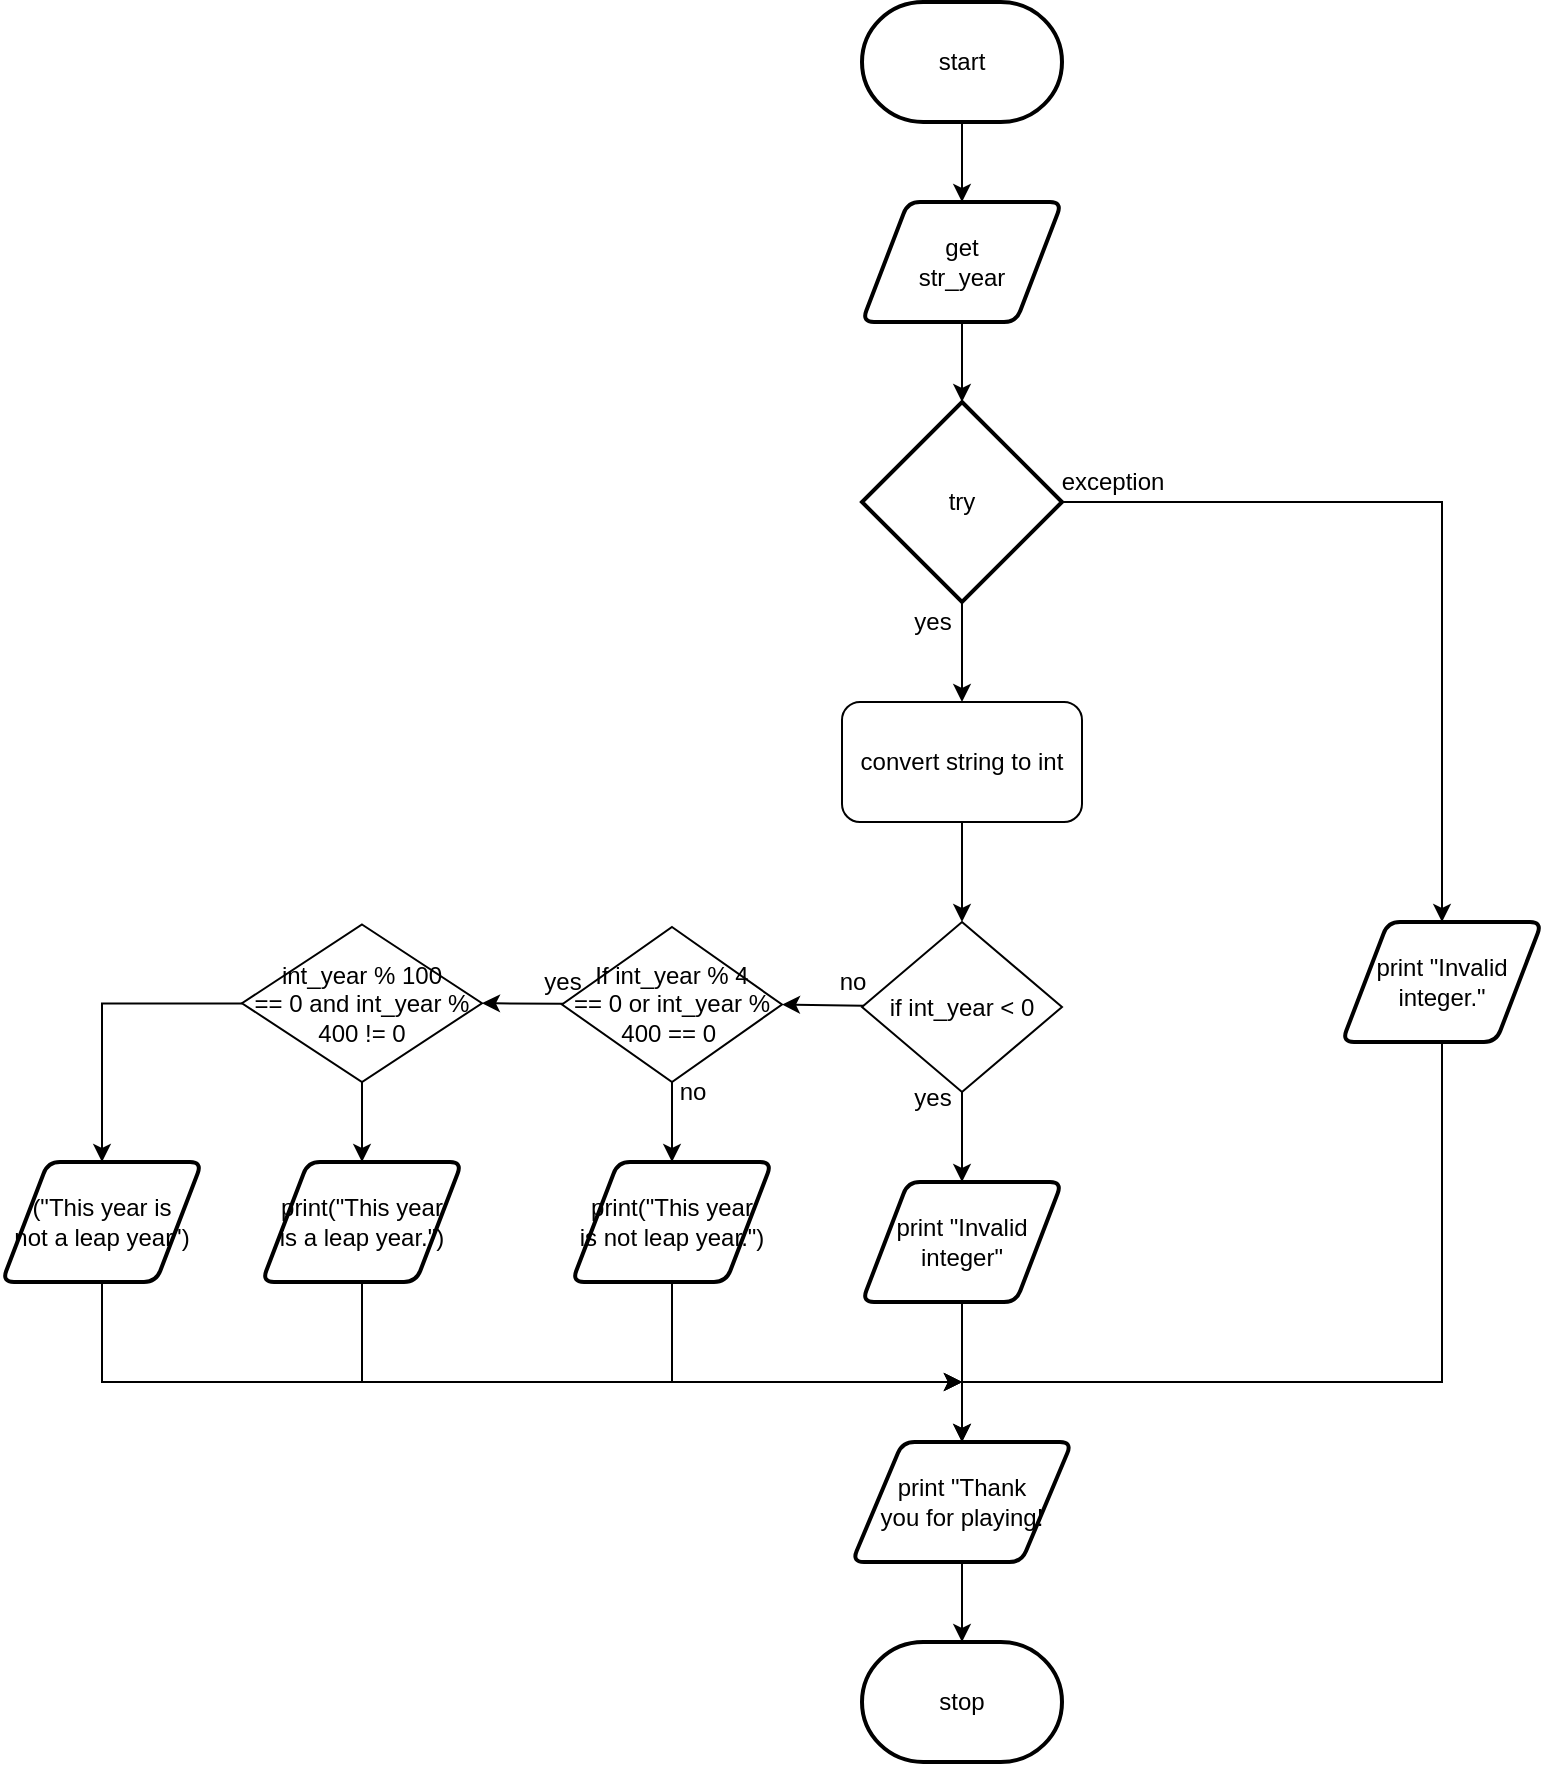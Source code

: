 <mxfile>
    <diagram id="BsBV6leVBUCAfMzn52um" name="Page-1">
        <mxGraphModel dx="1389" dy="429" grid="1" gridSize="10" guides="1" tooltips="1" connect="1" arrows="1" fold="1" page="1" pageScale="1" pageWidth="827" pageHeight="1169" math="0" shadow="0">
            <root>
                <mxCell id="0"/>
                <mxCell id="1" parent="0"/>
                <mxCell id="9" style="edgeStyle=none;html=1;entryX=0.5;entryY=0;entryDx=0;entryDy=0;" parent="1" source="2" edge="1">
                    <mxGeometry relative="1" as="geometry">
                        <mxPoint x="390" y="140" as="targetPoint"/>
                    </mxGeometry>
                </mxCell>
                <mxCell id="2" value="start" style="strokeWidth=2;html=1;shape=mxgraph.flowchart.terminator;whiteSpace=wrap;" parent="1" vertex="1">
                    <mxGeometry x="340" y="40" width="100" height="60" as="geometry"/>
                </mxCell>
                <mxCell id="32" style="edgeStyle=orthogonalEdgeStyle;html=1;entryX=0;entryY=0.5;entryDx=0;entryDy=0;entryPerimeter=0;strokeColor=none;rounded=0;" parent="1" edge="1">
                    <mxGeometry relative="1" as="geometry">
                        <mxPoint x="515" y="480" as="targetPoint"/>
                        <mxPoint x="443.9" y="535" as="sourcePoint"/>
                    </mxGeometry>
                </mxCell>
                <mxCell id="115" style="edgeStyle=none;html=1;entryX=0.5;entryY=0;entryDx=0;entryDy=0;entryPerimeter=0;" parent="1" source="113" target="114" edge="1">
                    <mxGeometry relative="1" as="geometry"/>
                </mxCell>
                <mxCell id="113" value="get &lt;br&gt;str_year" style="shape=parallelogram;html=1;strokeWidth=2;perimeter=parallelogramPerimeter;whiteSpace=wrap;rounded=1;arcSize=12;size=0.23;" parent="1" vertex="1">
                    <mxGeometry x="340" y="140" width="100" height="60" as="geometry"/>
                </mxCell>
                <mxCell id="118" style="edgeStyle=none;html=1;entryX=0.5;entryY=0;entryDx=0;entryDy=0;" parent="1" source="114" target="117" edge="1">
                    <mxGeometry relative="1" as="geometry"/>
                </mxCell>
                <mxCell id="132" style="edgeStyle=orthogonalEdgeStyle;rounded=0;html=1;" parent="1" source="114" target="131" edge="1">
                    <mxGeometry relative="1" as="geometry"/>
                </mxCell>
                <mxCell id="114" value="try" style="strokeWidth=2;html=1;shape=mxgraph.flowchart.decision;whiteSpace=wrap;" parent="1" vertex="1">
                    <mxGeometry x="340" y="240" width="100" height="100" as="geometry"/>
                </mxCell>
                <mxCell id="120" style="edgeStyle=none;html=1;" parent="1" source="117" target="119" edge="1">
                    <mxGeometry relative="1" as="geometry"/>
                </mxCell>
                <mxCell id="117" value="convert string to int" style="rounded=1;whiteSpace=wrap;html=1;" parent="1" vertex="1">
                    <mxGeometry x="330" y="390" width="120" height="60" as="geometry"/>
                </mxCell>
                <mxCell id="122" style="edgeStyle=none;html=1;" parent="1" source="119" target="121" edge="1">
                    <mxGeometry relative="1" as="geometry"/>
                </mxCell>
                <mxCell id="138" style="edgeStyle=none;html=1;entryX=1;entryY=0.5;entryDx=0;entryDy=0;" edge="1" parent="1" source="119" target="137">
                    <mxGeometry relative="1" as="geometry"/>
                </mxCell>
                <mxCell id="119" value="if int_year &amp;lt; 0" style="rhombus;whiteSpace=wrap;html=1;" parent="1" vertex="1">
                    <mxGeometry x="340" y="500" width="100" height="85" as="geometry"/>
                </mxCell>
                <mxCell id="123" style="edgeStyle=none;html=1;" parent="1" source="121" target="124" edge="1">
                    <mxGeometry relative="1" as="geometry">
                        <mxPoint x="390" y="820" as="targetPoint"/>
                    </mxGeometry>
                </mxCell>
                <mxCell id="121" value="print &quot;Invalid integer&quot;" style="shape=parallelogram;html=1;strokeWidth=2;perimeter=parallelogramPerimeter;whiteSpace=wrap;rounded=1;arcSize=12;size=0.23;" parent="1" vertex="1">
                    <mxGeometry x="340" y="630" width="100" height="60" as="geometry"/>
                </mxCell>
                <mxCell id="136" style="edgeStyle=orthogonalEdgeStyle;rounded=0;html=1;" parent="1" source="124" target="135" edge="1">
                    <mxGeometry relative="1" as="geometry"/>
                </mxCell>
                <mxCell id="124" value="print &quot;Thank &lt;br&gt;you for playing!" style="shape=parallelogram;html=1;strokeWidth=2;perimeter=parallelogramPerimeter;whiteSpace=wrap;rounded=1;arcSize=12;size=0.23;" parent="1" vertex="1">
                    <mxGeometry x="335" y="760" width="110" height="60" as="geometry"/>
                </mxCell>
                <mxCell id="128" value="yes" style="text;html=1;align=center;verticalAlign=middle;resizable=0;points=[];autosize=1;strokeColor=none;fillColor=none;" parent="1" vertex="1">
                    <mxGeometry x="360" y="577.5" width="30" height="20" as="geometry"/>
                </mxCell>
                <mxCell id="130" value="yes" style="text;html=1;align=center;verticalAlign=middle;resizable=0;points=[];autosize=1;strokeColor=none;fillColor=none;" parent="1" vertex="1">
                    <mxGeometry x="360" y="340" width="30" height="20" as="geometry"/>
                </mxCell>
                <mxCell id="134" style="edgeStyle=orthogonalEdgeStyle;rounded=0;html=1;" parent="1" source="131" edge="1">
                    <mxGeometry relative="1" as="geometry">
                        <mxPoint x="390" y="760" as="targetPoint"/>
                        <Array as="points">
                            <mxPoint x="630" y="730"/>
                            <mxPoint x="390" y="730"/>
                        </Array>
                    </mxGeometry>
                </mxCell>
                <mxCell id="131" value="print &quot;Invalid integer.&quot;" style="shape=parallelogram;html=1;strokeWidth=2;perimeter=parallelogramPerimeter;whiteSpace=wrap;rounded=1;arcSize=12;size=0.23;" parent="1" vertex="1">
                    <mxGeometry x="580" y="500" width="100" height="60" as="geometry"/>
                </mxCell>
                <mxCell id="133" value="exception" style="text;html=1;align=center;verticalAlign=middle;resizable=0;points=[];autosize=1;strokeColor=none;fillColor=none;" parent="1" vertex="1">
                    <mxGeometry x="430" y="270" width="70" height="20" as="geometry"/>
                </mxCell>
                <mxCell id="135" value="stop" style="strokeWidth=2;html=1;shape=mxgraph.flowchart.terminator;whiteSpace=wrap;" parent="1" vertex="1">
                    <mxGeometry x="340" y="860" width="100" height="60" as="geometry"/>
                </mxCell>
                <mxCell id="141" style="edgeStyle=none;html=1;entryX=1;entryY=0.5;entryDx=0;entryDy=0;" edge="1" parent="1" source="137" target="140">
                    <mxGeometry relative="1" as="geometry"/>
                </mxCell>
                <mxCell id="143" style="edgeStyle=none;html=1;" edge="1" parent="1" source="137">
                    <mxGeometry relative="1" as="geometry">
                        <mxPoint x="245" y="620" as="targetPoint"/>
                    </mxGeometry>
                </mxCell>
                <mxCell id="137" value="If&amp;nbsp;int_year % 4 &lt;br&gt;== 0 or int_year % 400 == 0&amp;nbsp;" style="rhombus;whiteSpace=wrap;html=1;" vertex="1" parent="1">
                    <mxGeometry x="190" y="502.5" width="110" height="77.5" as="geometry"/>
                </mxCell>
                <mxCell id="139" value="no" style="text;html=1;align=center;verticalAlign=middle;resizable=0;points=[];autosize=1;strokeColor=none;fillColor=none;" vertex="1" parent="1">
                    <mxGeometry x="320" y="520" width="30" height="20" as="geometry"/>
                </mxCell>
                <mxCell id="147" style="edgeStyle=none;html=1;" edge="1" parent="1" source="140" target="148">
                    <mxGeometry relative="1" as="geometry">
                        <mxPoint x="90" y="620" as="targetPoint"/>
                    </mxGeometry>
                </mxCell>
                <mxCell id="150" style="edgeStyle=orthogonalEdgeStyle;html=1;entryX=0.5;entryY=0;entryDx=0;entryDy=0;rounded=0;" edge="1" parent="1" source="140" target="149">
                    <mxGeometry relative="1" as="geometry"/>
                </mxCell>
                <mxCell id="140" value="int_year % 100 &lt;br&gt;== 0 and int_year % 400 != 0" style="rhombus;whiteSpace=wrap;html=1;" vertex="1" parent="1">
                    <mxGeometry x="30" y="501.25" width="120" height="78.75" as="geometry"/>
                </mxCell>
                <mxCell id="142" value="yes" style="text;html=1;align=center;verticalAlign=middle;resizable=0;points=[];autosize=1;strokeColor=none;fillColor=none;" vertex="1" parent="1">
                    <mxGeometry x="175" y="520" width="30" height="20" as="geometry"/>
                </mxCell>
                <mxCell id="151" style="edgeStyle=orthogonalEdgeStyle;rounded=0;html=1;" edge="1" parent="1" source="145">
                    <mxGeometry relative="1" as="geometry">
                        <mxPoint x="390" y="730" as="targetPoint"/>
                        <Array as="points">
                            <mxPoint x="245" y="730"/>
                        </Array>
                    </mxGeometry>
                </mxCell>
                <mxCell id="145" value="print(&quot;This year &lt;br&gt;is not leap year.&quot;)" style="shape=parallelogram;html=1;strokeWidth=2;perimeter=parallelogramPerimeter;whiteSpace=wrap;rounded=1;arcSize=12;size=0.23;" vertex="1" parent="1">
                    <mxGeometry x="195" y="620" width="100" height="60" as="geometry"/>
                </mxCell>
                <mxCell id="146" value="no&lt;br&gt;" style="text;html=1;align=center;verticalAlign=middle;resizable=0;points=[];autosize=1;strokeColor=none;fillColor=none;" vertex="1" parent="1">
                    <mxGeometry x="240" y="575" width="30" height="20" as="geometry"/>
                </mxCell>
                <mxCell id="152" style="edgeStyle=orthogonalEdgeStyle;rounded=0;html=1;" edge="1" parent="1" source="148">
                    <mxGeometry relative="1" as="geometry">
                        <mxPoint x="390" y="730" as="targetPoint"/>
                        <Array as="points">
                            <mxPoint x="90" y="730"/>
                        </Array>
                    </mxGeometry>
                </mxCell>
                <mxCell id="148" value="print(&quot;This year &lt;br&gt;is a leap year.&quot;)" style="shape=parallelogram;html=1;strokeWidth=2;perimeter=parallelogramPerimeter;whiteSpace=wrap;rounded=1;arcSize=12;size=0.23;" vertex="1" parent="1">
                    <mxGeometry x="40" y="620" width="100" height="60" as="geometry"/>
                </mxCell>
                <mxCell id="153" style="edgeStyle=orthogonalEdgeStyle;rounded=0;html=1;" edge="1" parent="1" source="149">
                    <mxGeometry relative="1" as="geometry">
                        <mxPoint x="390" y="730" as="targetPoint"/>
                        <Array as="points">
                            <mxPoint x="-40" y="730"/>
                        </Array>
                    </mxGeometry>
                </mxCell>
                <mxCell id="149" value="(&quot;This year is &lt;br&gt;not a leap year&quot;)" style="shape=parallelogram;html=1;strokeWidth=2;perimeter=parallelogramPerimeter;whiteSpace=wrap;rounded=1;arcSize=12;size=0.23;" vertex="1" parent="1">
                    <mxGeometry x="-90" y="620" width="100" height="60" as="geometry"/>
                </mxCell>
            </root>
        </mxGraphModel>
    </diagram>
</mxfile>